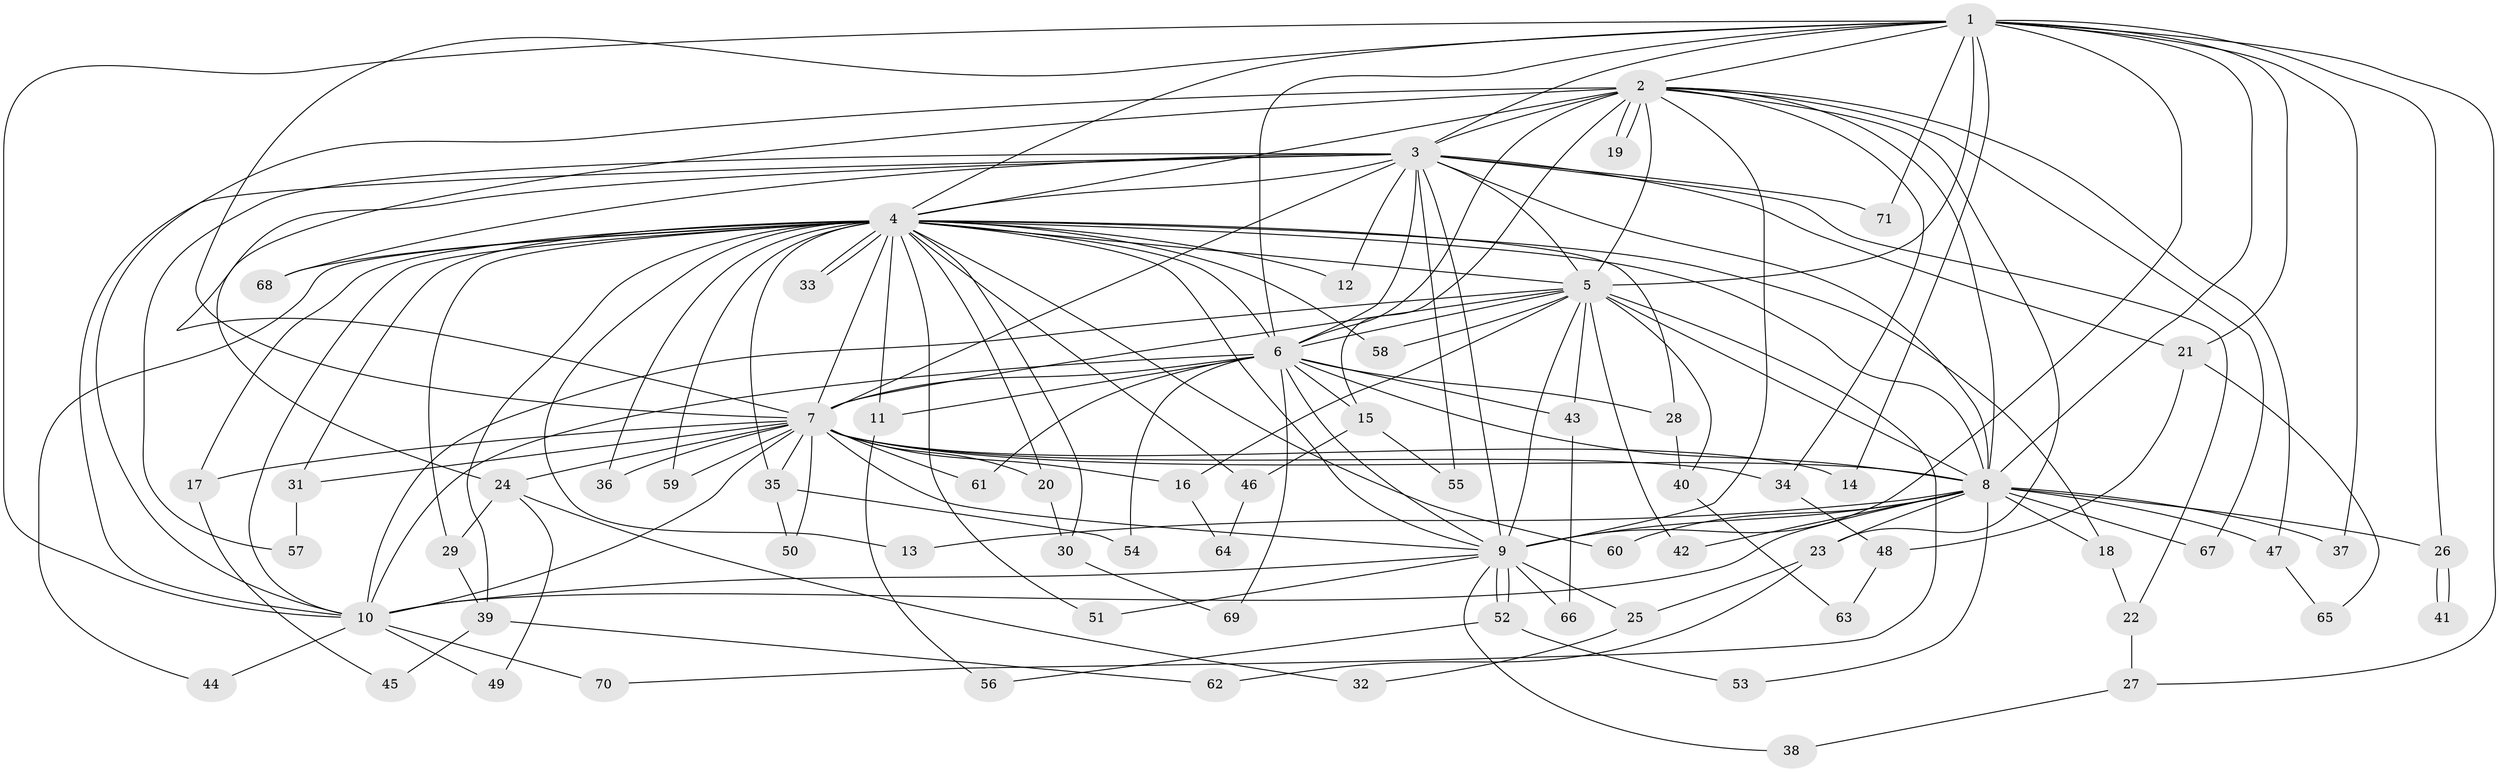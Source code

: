 // coarse degree distribution, {20: 0.047619047619047616, 11: 0.047619047619047616, 2: 0.47619047619047616, 1: 0.2857142857142857, 3: 0.14285714285714285}
// Generated by graph-tools (version 1.1) at 2025/17/03/04/25 18:17:41]
// undirected, 71 vertices, 167 edges
graph export_dot {
graph [start="1"]
  node [color=gray90,style=filled];
  1;
  2;
  3;
  4;
  5;
  6;
  7;
  8;
  9;
  10;
  11;
  12;
  13;
  14;
  15;
  16;
  17;
  18;
  19;
  20;
  21;
  22;
  23;
  24;
  25;
  26;
  27;
  28;
  29;
  30;
  31;
  32;
  33;
  34;
  35;
  36;
  37;
  38;
  39;
  40;
  41;
  42;
  43;
  44;
  45;
  46;
  47;
  48;
  49;
  50;
  51;
  52;
  53;
  54;
  55;
  56;
  57;
  58;
  59;
  60;
  61;
  62;
  63;
  64;
  65;
  66;
  67;
  68;
  69;
  70;
  71;
  1 -- 2;
  1 -- 3;
  1 -- 4;
  1 -- 5;
  1 -- 6;
  1 -- 7;
  1 -- 8;
  1 -- 9;
  1 -- 10;
  1 -- 14;
  1 -- 21;
  1 -- 26;
  1 -- 27;
  1 -- 37;
  1 -- 71;
  2 -- 3;
  2 -- 4;
  2 -- 5;
  2 -- 6;
  2 -- 7;
  2 -- 8;
  2 -- 9;
  2 -- 10;
  2 -- 15;
  2 -- 19;
  2 -- 19;
  2 -- 23;
  2 -- 34;
  2 -- 47;
  2 -- 67;
  3 -- 4;
  3 -- 5;
  3 -- 6;
  3 -- 7;
  3 -- 8;
  3 -- 9;
  3 -- 10;
  3 -- 12;
  3 -- 21;
  3 -- 22;
  3 -- 24;
  3 -- 55;
  3 -- 57;
  3 -- 68;
  3 -- 71;
  4 -- 5;
  4 -- 6;
  4 -- 7;
  4 -- 8;
  4 -- 9;
  4 -- 10;
  4 -- 11;
  4 -- 12;
  4 -- 13;
  4 -- 17;
  4 -- 18;
  4 -- 20;
  4 -- 28;
  4 -- 29;
  4 -- 30;
  4 -- 31;
  4 -- 33;
  4 -- 33;
  4 -- 35;
  4 -- 36;
  4 -- 39;
  4 -- 44;
  4 -- 46;
  4 -- 51;
  4 -- 58;
  4 -- 59;
  4 -- 60;
  4 -- 68;
  5 -- 6;
  5 -- 7;
  5 -- 8;
  5 -- 9;
  5 -- 10;
  5 -- 16;
  5 -- 40;
  5 -- 42;
  5 -- 43;
  5 -- 58;
  5 -- 70;
  6 -- 7;
  6 -- 8;
  6 -- 9;
  6 -- 10;
  6 -- 11;
  6 -- 15;
  6 -- 28;
  6 -- 43;
  6 -- 54;
  6 -- 61;
  6 -- 69;
  7 -- 8;
  7 -- 9;
  7 -- 10;
  7 -- 14;
  7 -- 16;
  7 -- 17;
  7 -- 20;
  7 -- 24;
  7 -- 31;
  7 -- 34;
  7 -- 35;
  7 -- 36;
  7 -- 50;
  7 -- 59;
  7 -- 61;
  8 -- 9;
  8 -- 10;
  8 -- 13;
  8 -- 18;
  8 -- 23;
  8 -- 26;
  8 -- 37;
  8 -- 42;
  8 -- 47;
  8 -- 53;
  8 -- 60;
  8 -- 67;
  9 -- 10;
  9 -- 25;
  9 -- 38;
  9 -- 51;
  9 -- 52;
  9 -- 52;
  9 -- 66;
  10 -- 44;
  10 -- 49;
  10 -- 70;
  11 -- 56;
  15 -- 46;
  15 -- 55;
  16 -- 64;
  17 -- 45;
  18 -- 22;
  20 -- 30;
  21 -- 48;
  21 -- 65;
  22 -- 27;
  23 -- 25;
  23 -- 62;
  24 -- 29;
  24 -- 32;
  24 -- 49;
  25 -- 32;
  26 -- 41;
  26 -- 41;
  27 -- 38;
  28 -- 40;
  29 -- 39;
  30 -- 69;
  31 -- 57;
  34 -- 48;
  35 -- 50;
  35 -- 54;
  39 -- 45;
  39 -- 62;
  40 -- 63;
  43 -- 66;
  46 -- 64;
  47 -- 65;
  48 -- 63;
  52 -- 53;
  52 -- 56;
}

